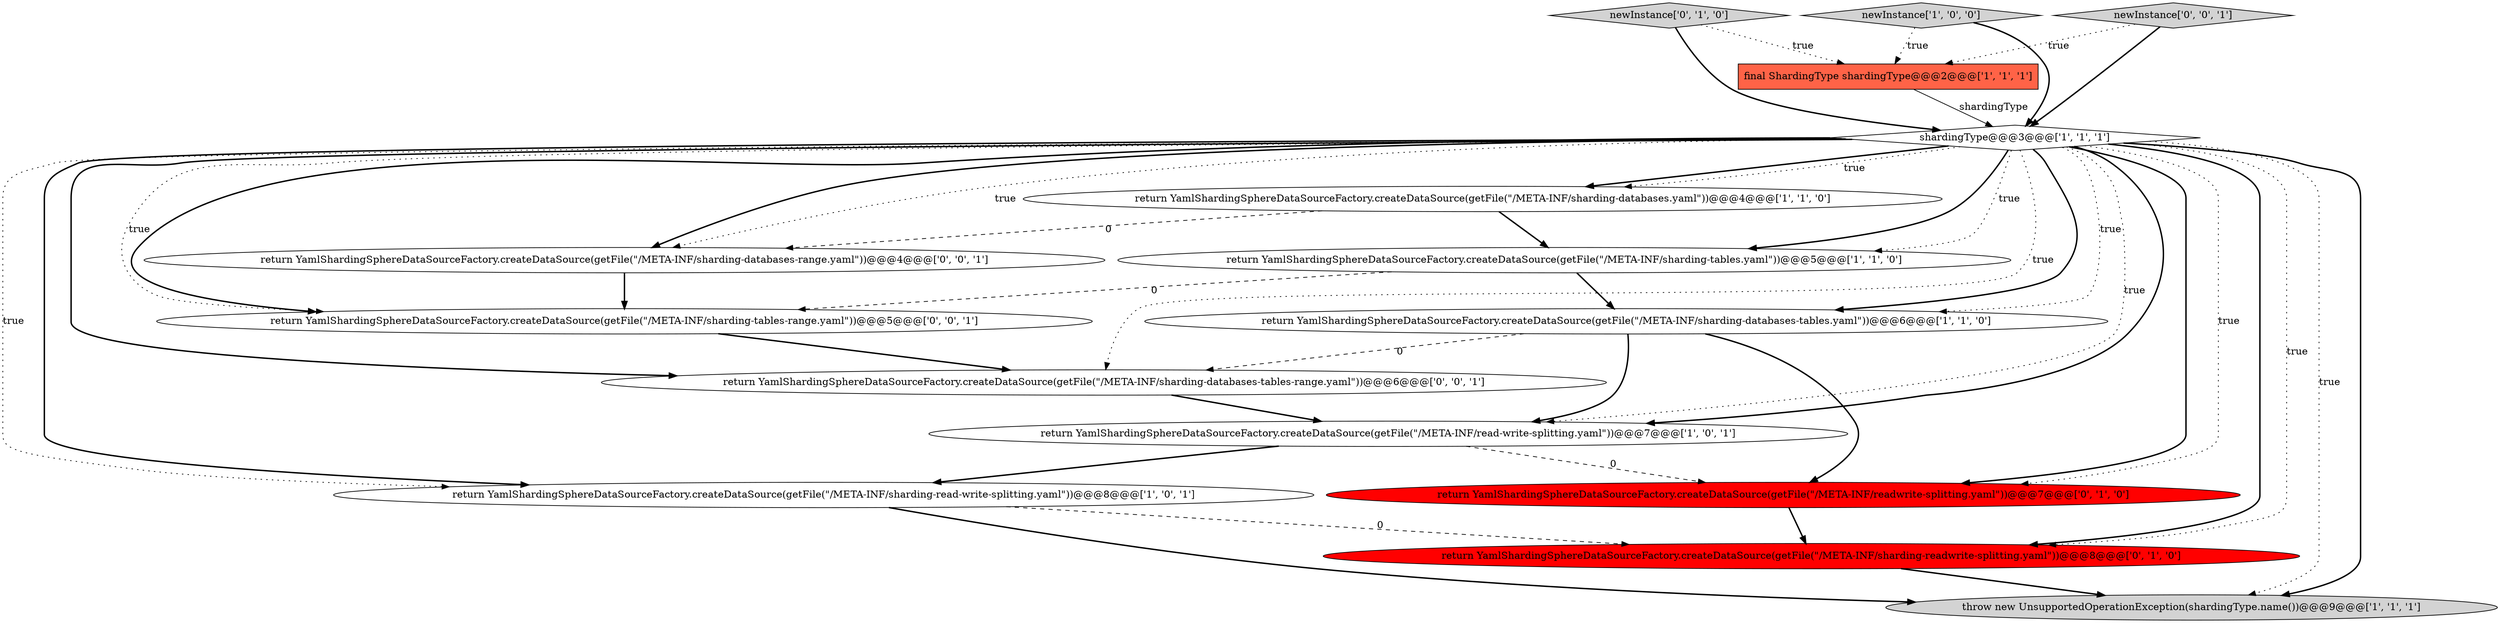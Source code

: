 digraph {
2 [style = filled, label = "return YamlShardingSphereDataSourceFactory.createDataSource(getFile(\"/META-INF/sharding-read-write-splitting.yaml\"))@@@8@@@['1', '0', '1']", fillcolor = white, shape = ellipse image = "AAA0AAABBB1BBB"];
4 [style = filled, label = "final ShardingType shardingType@@@2@@@['1', '1', '1']", fillcolor = tomato, shape = box image = "AAA0AAABBB1BBB"];
5 [style = filled, label = "shardingType@@@3@@@['1', '1', '1']", fillcolor = white, shape = diamond image = "AAA0AAABBB1BBB"];
0 [style = filled, label = "return YamlShardingSphereDataSourceFactory.createDataSource(getFile(\"/META-INF/sharding-tables.yaml\"))@@@5@@@['1', '1', '0']", fillcolor = white, shape = ellipse image = "AAA0AAABBB1BBB"];
8 [style = filled, label = "return YamlShardingSphereDataSourceFactory.createDataSource(getFile(\"/META-INF/sharding-databases.yaml\"))@@@4@@@['1', '1', '0']", fillcolor = white, shape = ellipse image = "AAA0AAABBB1BBB"];
15 [style = filled, label = "return YamlShardingSphereDataSourceFactory.createDataSource(getFile(\"/META-INF/sharding-tables-range.yaml\"))@@@5@@@['0', '0', '1']", fillcolor = white, shape = ellipse image = "AAA0AAABBB3BBB"];
9 [style = filled, label = "return YamlShardingSphereDataSourceFactory.createDataSource(getFile(\"/META-INF/sharding-readwrite-splitting.yaml\"))@@@8@@@['0', '1', '0']", fillcolor = red, shape = ellipse image = "AAA1AAABBB2BBB"];
11 [style = filled, label = "newInstance['0', '1', '0']", fillcolor = lightgray, shape = diamond image = "AAA0AAABBB2BBB"];
13 [style = filled, label = "newInstance['0', '0', '1']", fillcolor = lightgray, shape = diamond image = "AAA0AAABBB3BBB"];
12 [style = filled, label = "return YamlShardingSphereDataSourceFactory.createDataSource(getFile(\"/META-INF/sharding-databases-range.yaml\"))@@@4@@@['0', '0', '1']", fillcolor = white, shape = ellipse image = "AAA0AAABBB3BBB"];
14 [style = filled, label = "return YamlShardingSphereDataSourceFactory.createDataSource(getFile(\"/META-INF/sharding-databases-tables-range.yaml\"))@@@6@@@['0', '0', '1']", fillcolor = white, shape = ellipse image = "AAA0AAABBB3BBB"];
6 [style = filled, label = "return YamlShardingSphereDataSourceFactory.createDataSource(getFile(\"/META-INF/sharding-databases-tables.yaml\"))@@@6@@@['1', '1', '0']", fillcolor = white, shape = ellipse image = "AAA0AAABBB1BBB"];
10 [style = filled, label = "return YamlShardingSphereDataSourceFactory.createDataSource(getFile(\"/META-INF/readwrite-splitting.yaml\"))@@@7@@@['0', '1', '0']", fillcolor = red, shape = ellipse image = "AAA1AAABBB2BBB"];
3 [style = filled, label = "newInstance['1', '0', '0']", fillcolor = lightgray, shape = diamond image = "AAA0AAABBB1BBB"];
1 [style = filled, label = "return YamlShardingSphereDataSourceFactory.createDataSource(getFile(\"/META-INF/read-write-splitting.yaml\"))@@@7@@@['1', '0', '1']", fillcolor = white, shape = ellipse image = "AAA0AAABBB1BBB"];
7 [style = filled, label = "throw new UnsupportedOperationException(shardingType.name())@@@9@@@['1', '1', '1']", fillcolor = lightgray, shape = ellipse image = "AAA0AAABBB1BBB"];
5->10 [style = bold, label=""];
5->14 [style = dotted, label="true"];
5->8 [style = bold, label=""];
5->9 [style = bold, label=""];
15->14 [style = bold, label=""];
0->6 [style = bold, label=""];
5->10 [style = dotted, label="true"];
5->1 [style = dotted, label="true"];
12->15 [style = bold, label=""];
5->6 [style = dotted, label="true"];
3->4 [style = dotted, label="true"];
5->15 [style = bold, label=""];
0->15 [style = dashed, label="0"];
8->12 [style = dashed, label="0"];
5->0 [style = dotted, label="true"];
11->4 [style = dotted, label="true"];
5->12 [style = dotted, label="true"];
5->14 [style = bold, label=""];
1->10 [style = dashed, label="0"];
9->7 [style = bold, label=""];
6->14 [style = dashed, label="0"];
5->15 [style = dotted, label="true"];
14->1 [style = bold, label=""];
8->0 [style = bold, label=""];
6->1 [style = bold, label=""];
5->1 [style = bold, label=""];
11->5 [style = bold, label=""];
5->2 [style = bold, label=""];
3->5 [style = bold, label=""];
5->6 [style = bold, label=""];
5->0 [style = bold, label=""];
5->12 [style = bold, label=""];
2->9 [style = dashed, label="0"];
5->7 [style = dotted, label="true"];
6->10 [style = bold, label=""];
13->5 [style = bold, label=""];
5->9 [style = dotted, label="true"];
5->7 [style = bold, label=""];
1->2 [style = bold, label=""];
10->9 [style = bold, label=""];
2->7 [style = bold, label=""];
5->8 [style = dotted, label="true"];
13->4 [style = dotted, label="true"];
4->5 [style = solid, label="shardingType"];
5->2 [style = dotted, label="true"];
}
